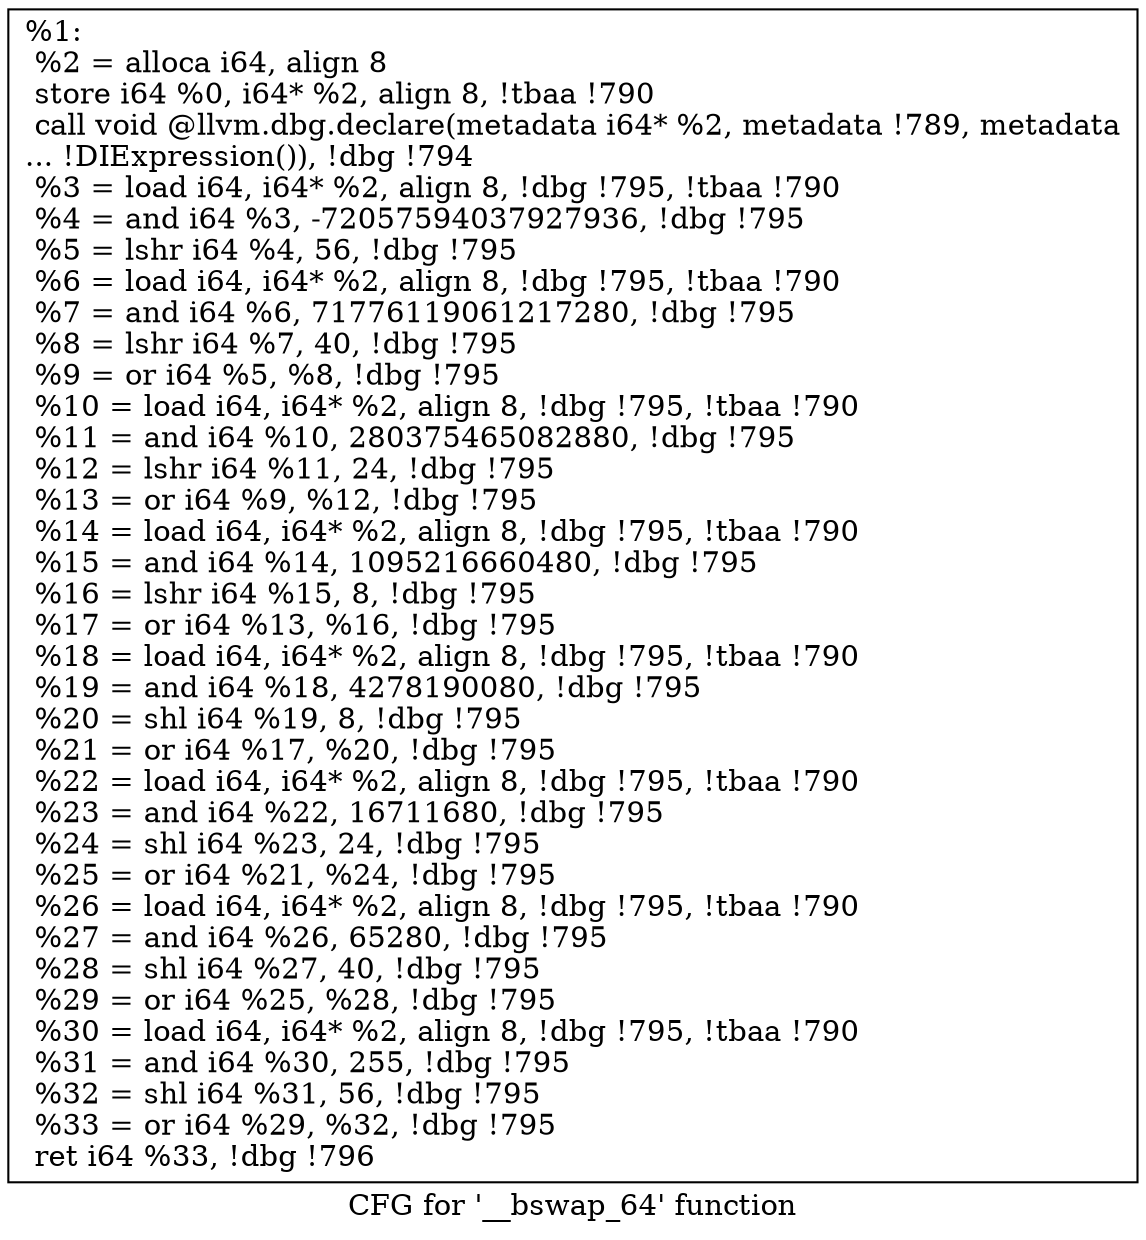 digraph "CFG for '__bswap_64' function" {
	label="CFG for '__bswap_64' function";

	Node0x2700bc0 [shape=record,label="{%1:\l  %2 = alloca i64, align 8\l  store i64 %0, i64* %2, align 8, !tbaa !790\l  call void @llvm.dbg.declare(metadata i64* %2, metadata !789, metadata\l... !DIExpression()), !dbg !794\l  %3 = load i64, i64* %2, align 8, !dbg !795, !tbaa !790\l  %4 = and i64 %3, -72057594037927936, !dbg !795\l  %5 = lshr i64 %4, 56, !dbg !795\l  %6 = load i64, i64* %2, align 8, !dbg !795, !tbaa !790\l  %7 = and i64 %6, 71776119061217280, !dbg !795\l  %8 = lshr i64 %7, 40, !dbg !795\l  %9 = or i64 %5, %8, !dbg !795\l  %10 = load i64, i64* %2, align 8, !dbg !795, !tbaa !790\l  %11 = and i64 %10, 280375465082880, !dbg !795\l  %12 = lshr i64 %11, 24, !dbg !795\l  %13 = or i64 %9, %12, !dbg !795\l  %14 = load i64, i64* %2, align 8, !dbg !795, !tbaa !790\l  %15 = and i64 %14, 1095216660480, !dbg !795\l  %16 = lshr i64 %15, 8, !dbg !795\l  %17 = or i64 %13, %16, !dbg !795\l  %18 = load i64, i64* %2, align 8, !dbg !795, !tbaa !790\l  %19 = and i64 %18, 4278190080, !dbg !795\l  %20 = shl i64 %19, 8, !dbg !795\l  %21 = or i64 %17, %20, !dbg !795\l  %22 = load i64, i64* %2, align 8, !dbg !795, !tbaa !790\l  %23 = and i64 %22, 16711680, !dbg !795\l  %24 = shl i64 %23, 24, !dbg !795\l  %25 = or i64 %21, %24, !dbg !795\l  %26 = load i64, i64* %2, align 8, !dbg !795, !tbaa !790\l  %27 = and i64 %26, 65280, !dbg !795\l  %28 = shl i64 %27, 40, !dbg !795\l  %29 = or i64 %25, %28, !dbg !795\l  %30 = load i64, i64* %2, align 8, !dbg !795, !tbaa !790\l  %31 = and i64 %30, 255, !dbg !795\l  %32 = shl i64 %31, 56, !dbg !795\l  %33 = or i64 %29, %32, !dbg !795\l  ret i64 %33, !dbg !796\l}"];
}
